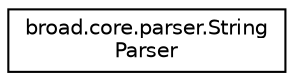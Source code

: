 digraph "Graphical Class Hierarchy"
{
  edge [fontname="Helvetica",fontsize="10",labelfontname="Helvetica",labelfontsize="10"];
  node [fontname="Helvetica",fontsize="10",shape=record];
  rankdir="LR";
  Node1 [label="broad.core.parser.String\lParser",height=0.2,width=0.4,color="black", fillcolor="white", style="filled",URL="$classbroad_1_1core_1_1parser_1_1_string_parser.html"];
}
